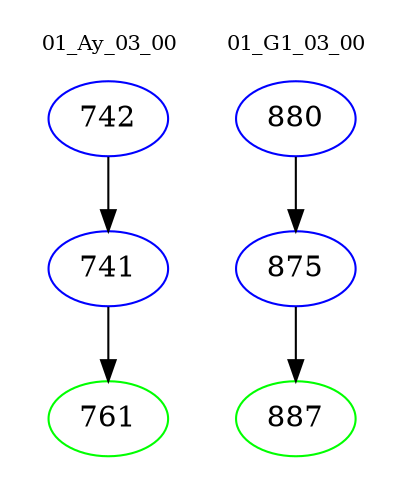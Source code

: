 digraph{
subgraph cluster_0 {
color = white
label = "01_Ay_03_00";
fontsize=10;
T0_742 [label="742", color="blue"]
T0_742 -> T0_741 [color="black"]
T0_741 [label="741", color="blue"]
T0_741 -> T0_761 [color="black"]
T0_761 [label="761", color="green"]
}
subgraph cluster_1 {
color = white
label = "01_G1_03_00";
fontsize=10;
T1_880 [label="880", color="blue"]
T1_880 -> T1_875 [color="black"]
T1_875 [label="875", color="blue"]
T1_875 -> T1_887 [color="black"]
T1_887 [label="887", color="green"]
}
}
